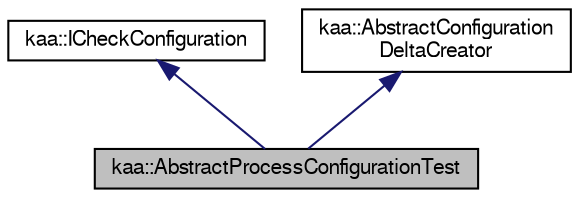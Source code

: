 digraph "kaa::AbstractProcessConfigurationTest"
{
  bgcolor="transparent";
  edge [fontname="FreeSans",fontsize="10",labelfontname="FreeSans",labelfontsize="10"];
  node [fontname="FreeSans",fontsize="10",shape=record];
  Node1 [label="kaa::AbstractProcessConfigurationTest",height=0.2,width=0.4,color="black", fillcolor="grey75", style="filled" fontcolor="black"];
  Node2 -> Node1 [dir="back",color="midnightblue",fontsize="10",style="solid",fontname="FreeSans"];
  Node2 [label="kaa::ICheckConfiguration",height=0.2,width=0.4,color="black",URL="$classkaa_1_1ICheckConfiguration.html"];
  Node3 -> Node1 [dir="back",color="midnightblue",fontsize="10",style="solid",fontname="FreeSans"];
  Node3 [label="kaa::AbstractConfiguration\lDeltaCreator",height=0.2,width=0.4,color="black",URL="$classkaa_1_1AbstractConfigurationDeltaCreator.html"];
}

